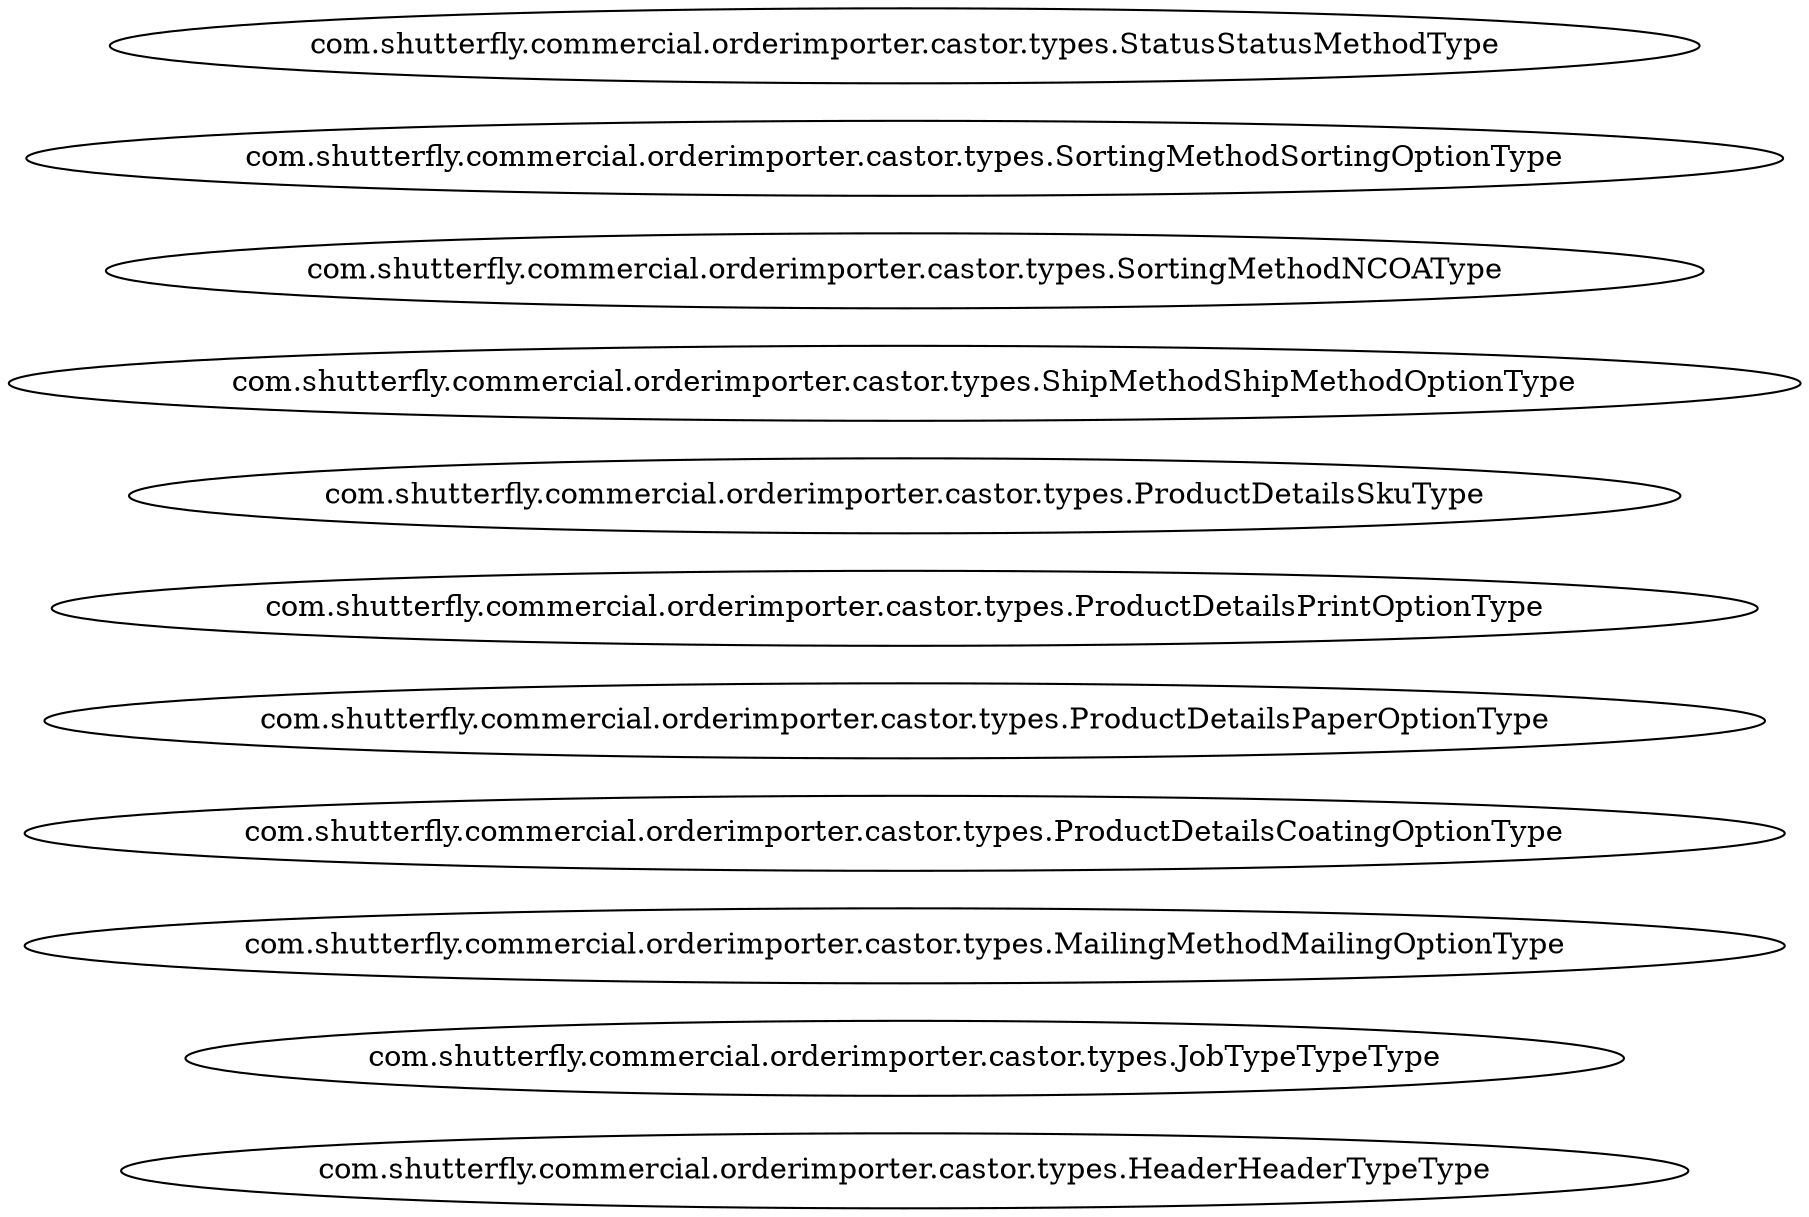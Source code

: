 digraph dependencyGraph {
 concentrate=true;
 rankdir="LR"; 
ranksep="2.0";
"com.shutterfly.commercial.orderimporter.castor.types.HeaderHeaderTypeType"; 
"com.shutterfly.commercial.orderimporter.castor.types.JobTypeTypeType"; 
"com.shutterfly.commercial.orderimporter.castor.types.MailingMethodMailingOptionType"; 
"com.shutterfly.commercial.orderimporter.castor.types.ProductDetailsCoatingOptionType"; 
"com.shutterfly.commercial.orderimporter.castor.types.ProductDetailsPaperOptionType"; 
"com.shutterfly.commercial.orderimporter.castor.types.ProductDetailsPrintOptionType"; 
"com.shutterfly.commercial.orderimporter.castor.types.ProductDetailsSkuType"; 
"com.shutterfly.commercial.orderimporter.castor.types.ShipMethodShipMethodOptionType"; 
"com.shutterfly.commercial.orderimporter.castor.types.SortingMethodNCOAType"; 
"com.shutterfly.commercial.orderimporter.castor.types.SortingMethodSortingOptionType"; 
"com.shutterfly.commercial.orderimporter.castor.types.StatusStatusMethodType"; 
}